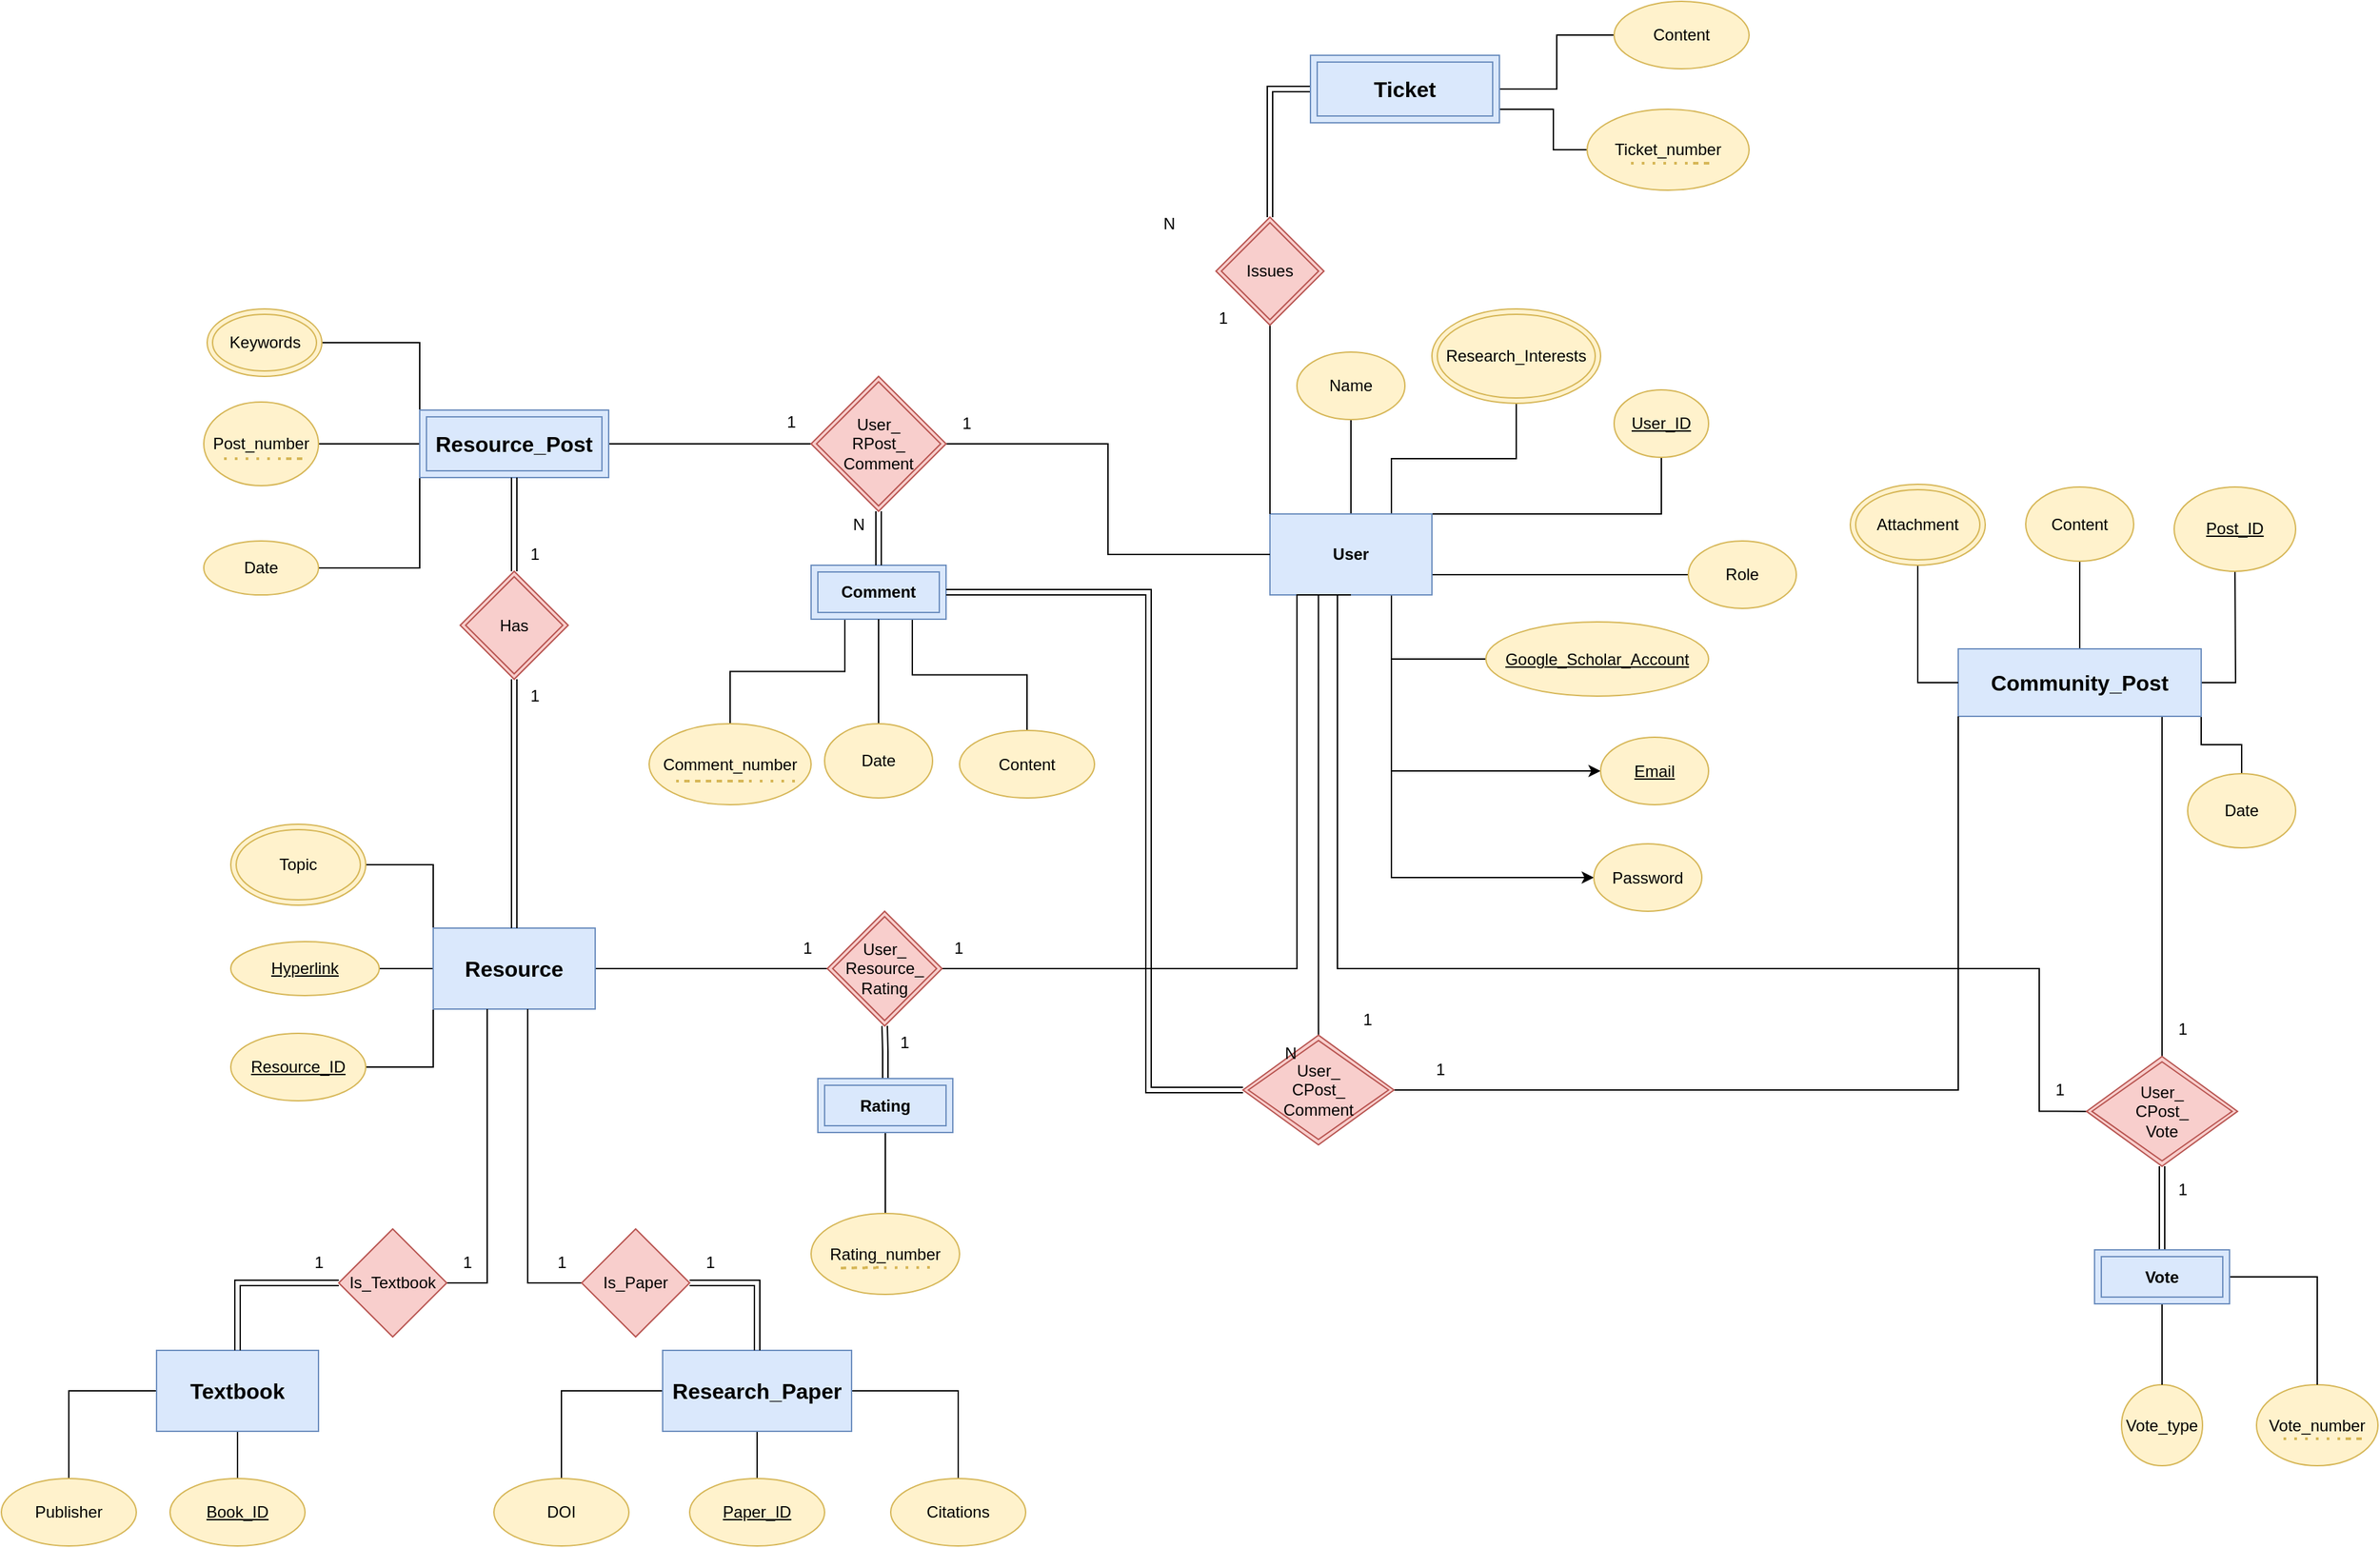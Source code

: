 <mxfile version="21.0.10" type="github">
  <diagram id="R2lEEEUBdFMjLlhIrx00" name="Page-1">
    <mxGraphModel dx="2935" dy="1736" grid="1" gridSize="10" guides="1" tooltips="1" connect="1" arrows="1" fold="1" page="1" pageScale="1" pageWidth="850" pageHeight="1100" math="0" shadow="0" extFonts="Permanent Marker^https://fonts.googleapis.com/css?family=Permanent+Marker">
      <root>
        <mxCell id="0" />
        <mxCell id="1" parent="0" />
        <mxCell id="YpXeeTf7qJ5zj5Ovl2NS-48" value="" style="edgeStyle=orthogonalEdgeStyle;rounded=0;orthogonalLoop=1;jettySize=auto;html=1;endArrow=none;endFill=0;" parent="1" source="YpXeeTf7qJ5zj5Ovl2NS-2" target="YpXeeTf7qJ5zj5Ovl2NS-47" edge="1">
          <mxGeometry relative="1" as="geometry">
            <Array as="points">
              <mxPoint x="120" y="220" />
            </Array>
          </mxGeometry>
        </mxCell>
        <mxCell id="YpXeeTf7qJ5zj5Ovl2NS-55" value="" style="edgeStyle=orthogonalEdgeStyle;rounded=0;orthogonalLoop=1;jettySize=auto;html=1;endArrow=none;endFill=0;" parent="1" source="YpXeeTf7qJ5zj5Ovl2NS-2" target="YpXeeTf7qJ5zj5Ovl2NS-54" edge="1">
          <mxGeometry relative="1" as="geometry" />
        </mxCell>
        <mxCell id="YpXeeTf7qJ5zj5Ovl2NS-58" style="edgeStyle=orthogonalEdgeStyle;rounded=0;orthogonalLoop=1;jettySize=auto;html=1;exitX=0.75;exitY=1;exitDx=0;exitDy=0;entryX=0;entryY=0.5;entryDx=0;entryDy=0;endArrow=none;endFill=0;" parent="1" source="YpXeeTf7qJ5zj5Ovl2NS-2" target="YpXeeTf7qJ5zj5Ovl2NS-57" edge="1">
          <mxGeometry relative="1" as="geometry" />
        </mxCell>
        <mxCell id="YpXeeTf7qJ5zj5Ovl2NS-68" style="edgeStyle=orthogonalEdgeStyle;rounded=0;orthogonalLoop=1;jettySize=auto;html=1;exitX=0.75;exitY=0;exitDx=0;exitDy=0;entryX=0.5;entryY=1;entryDx=0;entryDy=0;endArrow=none;endFill=0;" parent="1" source="YpXeeTf7qJ5zj5Ovl2NS-2" target="YpXeeTf7qJ5zj5Ovl2NS-67" edge="1">
          <mxGeometry relative="1" as="geometry" />
        </mxCell>
        <mxCell id="wfZaujD2MZ1aF3UCjnc5-3" style="edgeStyle=orthogonalEdgeStyle;rounded=0;orthogonalLoop=1;jettySize=auto;html=1;exitX=1;exitY=0.75;exitDx=0;exitDy=0;endArrow=none;endFill=0;entryX=0;entryY=0.5;entryDx=0;entryDy=0;" parent="1" source="YpXeeTf7qJ5zj5Ovl2NS-2" edge="1" target="wfZaujD2MZ1aF3UCjnc5-2">
          <mxGeometry relative="1" as="geometry">
            <mxPoint x="120" y="265.211" as="targetPoint" />
          </mxGeometry>
        </mxCell>
        <mxCell id="wfZaujD2MZ1aF3UCjnc5-15" style="edgeStyle=orthogonalEdgeStyle;rounded=0;orthogonalLoop=1;jettySize=auto;html=1;exitX=0.75;exitY=1;exitDx=0;exitDy=0;entryX=0;entryY=0.5;entryDx=0;entryDy=0;" parent="1" source="YpXeeTf7qJ5zj5Ovl2NS-2" target="CcATFbNi5NQpu170G1Sn-8" edge="1">
          <mxGeometry relative="1" as="geometry" />
        </mxCell>
        <mxCell id="wfZaujD2MZ1aF3UCjnc5-16" style="edgeStyle=orthogonalEdgeStyle;rounded=0;orthogonalLoop=1;jettySize=auto;html=1;exitX=0.5;exitY=1;exitDx=0;exitDy=0;entryX=0;entryY=0.5;entryDx=0;entryDy=0;" parent="1" source="YpXeeTf7qJ5zj5Ovl2NS-2" target="CcATFbNi5NQpu170G1Sn-10" edge="1">
          <mxGeometry relative="1" as="geometry">
            <Array as="points">
              <mxPoint x="-80" y="280" />
              <mxPoint x="-80" y="490" />
            </Array>
          </mxGeometry>
        </mxCell>
        <mxCell id="YpXeeTf7qJ5zj5Ovl2NS-2" value="User" style="rounded=0;whiteSpace=wrap;html=1;fontStyle=1;fillColor=#dae8fc;strokeColor=#6c8ebf;" parent="1" vertex="1">
          <mxGeometry x="-170" y="220" width="120" height="60" as="geometry" />
        </mxCell>
        <mxCell id="CcATFbNi5NQpu170G1Sn-26" style="edgeStyle=orthogonalEdgeStyle;rounded=0;orthogonalLoop=1;jettySize=auto;html=1;exitX=1;exitY=1;exitDx=0;exitDy=0;entryX=0;entryY=0.5;entryDx=0;entryDy=0;endArrow=none;endFill=0;" parent="1" source="QStKEDk6KylnoWYYGcLN-6" target="QStKEDk6KylnoWYYGcLN-15" edge="1">
          <mxGeometry relative="1" as="geometry">
            <mxPoint x="-110" y="-60" as="sourcePoint" />
            <mxPoint x="-10" y="-20" as="targetPoint" />
            <Array as="points">
              <mxPoint y="-80" />
              <mxPoint x="40" y="-80" />
              <mxPoint x="40" y="-50" />
            </Array>
          </mxGeometry>
        </mxCell>
        <mxCell id="CcATFbNi5NQpu170G1Sn-56" style="edgeStyle=orthogonalEdgeStyle;rounded=0;orthogonalLoop=1;jettySize=auto;html=1;entryX=0.5;entryY=0;entryDx=0;entryDy=0;endArrow=none;endFill=0;" parent="1" source="YpXeeTf7qJ5zj5Ovl2NS-4" target="CcATFbNi5NQpu170G1Sn-55" edge="1">
          <mxGeometry relative="1" as="geometry" />
        </mxCell>
        <mxCell id="vjulIX2V4j6uV4gn_BUf-6" style="edgeStyle=orthogonalEdgeStyle;rounded=0;orthogonalLoop=1;jettySize=auto;html=1;exitX=0;exitY=0.5;exitDx=0;exitDy=0;entryX=0.5;entryY=0;entryDx=0;entryDy=0;endArrow=none;endFill=0;" edge="1" parent="1" source="YpXeeTf7qJ5zj5Ovl2NS-4" target="vjulIX2V4j6uV4gn_BUf-5">
          <mxGeometry relative="1" as="geometry" />
        </mxCell>
        <mxCell id="YpXeeTf7qJ5zj5Ovl2NS-4" value="&lt;meta charset=&quot;utf-8&quot;&gt;&lt;b id=&quot;docs-internal-guid-718b6a08-7fff-b9a7-0453-49510cfb1dfd&quot; style=&quot;font-weight:normal;&quot;&gt;&lt;span style=&quot;font-size: 12pt; font-family: Arial; color: rgb(0, 0, 0); background-color: transparent; font-weight: 700; font-style: normal; font-variant: normal; text-decoration: none; vertical-align: baseline;&quot;&gt;Textbook&lt;/span&gt;&lt;/b&gt;" style="rounded=0;whiteSpace=wrap;html=1;fillColor=#dae8fc;strokeColor=#6c8ebf;" parent="1" vertex="1">
          <mxGeometry x="-995" y="840" width="120" height="60" as="geometry" />
        </mxCell>
        <mxCell id="YpXeeTf7qJ5zj5Ovl2NS-78" value="" style="edgeStyle=orthogonalEdgeStyle;rounded=0;orthogonalLoop=1;jettySize=auto;html=1;endArrow=none;endFill=0;" parent="1" source="YpXeeTf7qJ5zj5Ovl2NS-5" target="YpXeeTf7qJ5zj5Ovl2NS-77" edge="1">
          <mxGeometry relative="1" as="geometry" />
        </mxCell>
        <mxCell id="CcATFbNi5NQpu170G1Sn-7" style="edgeStyle=orthogonalEdgeStyle;rounded=0;orthogonalLoop=1;jettySize=auto;html=1;exitX=1;exitY=0.5;exitDx=0;exitDy=0;entryX=0.5;entryY=1;entryDx=0;entryDy=0;endArrow=none;endFill=0;" parent="1" source="YpXeeTf7qJ5zj5Ovl2NS-5" edge="1">
          <mxGeometry relative="1" as="geometry">
            <mxPoint x="545" y="255" as="targetPoint" />
          </mxGeometry>
        </mxCell>
        <mxCell id="QStKEDk6KylnoWYYGcLN-10" style="edgeStyle=orthogonalEdgeStyle;rounded=0;orthogonalLoop=1;jettySize=auto;html=1;exitX=1;exitY=1;exitDx=0;exitDy=0;entryX=0;entryY=0;entryDx=0;entryDy=0;endArrow=none;endFill=0;" parent="1" source="YpXeeTf7qJ5zj5Ovl2NS-5" target="QStKEDk6KylnoWYYGcLN-9" edge="1">
          <mxGeometry relative="1" as="geometry">
            <Array as="points">
              <mxPoint x="520" y="391" />
              <mxPoint x="550" y="391" />
              <mxPoint x="550" y="421" />
            </Array>
          </mxGeometry>
        </mxCell>
        <mxCell id="Ibue7dsVGTLs8TL3Xg4G-1" style="edgeStyle=orthogonalEdgeStyle;rounded=0;orthogonalLoop=1;jettySize=auto;html=1;exitX=0.5;exitY=1;exitDx=0;exitDy=0;entryX=0.5;entryY=0;entryDx=0;entryDy=0;endArrow=none;endFill=0;" parent="1" target="YpXeeTf7qJ5zj5Ovl2NS-74" edge="1">
          <mxGeometry relative="1" as="geometry">
            <mxPoint x="430" y="327" as="sourcePoint" />
          </mxGeometry>
        </mxCell>
        <mxCell id="YpXeeTf7qJ5zj5Ovl2NS-5" value="&lt;b id=&quot;docs-internal-guid-7c196727-7fff-cf44-8b81-c02ef0bab3d8&quot; style=&quot;font-weight:normal;&quot;&gt;&lt;span style=&quot;font-size: 12pt; font-family: Arial; color: rgb(0, 0, 0); background-color: transparent; font-weight: 700; font-style: normal; font-variant: normal; text-decoration: none; vertical-align: baseline;&quot;&gt;Community_Post&lt;/span&gt;&lt;/b&gt;" style="rounded=0;whiteSpace=wrap;html=1;fillColor=#dae8fc;strokeColor=#6c8ebf;" parent="1" vertex="1">
          <mxGeometry x="340" y="320" width="180" height="50" as="geometry" />
        </mxCell>
        <mxCell id="YpXeeTf7qJ5zj5Ovl2NS-88" style="edgeStyle=orthogonalEdgeStyle;rounded=0;orthogonalLoop=1;jettySize=auto;html=1;shape=link;exitX=0.5;exitY=0;exitDx=0;exitDy=0;" parent="1" source="YpXeeTf7qJ5zj5Ovl2NS-89" target="YpXeeTf7qJ5zj5Ovl2NS-86" edge="1">
          <mxGeometry relative="1" as="geometry">
            <mxPoint x="-975" y="939.5" as="sourcePoint" />
          </mxGeometry>
        </mxCell>
        <mxCell id="CcATFbNi5NQpu170G1Sn-46" style="edgeStyle=orthogonalEdgeStyle;rounded=0;orthogonalLoop=1;jettySize=auto;html=1;exitX=0;exitY=0.5;exitDx=0;exitDy=0;entryX=1;entryY=0.5;entryDx=0;entryDy=0;endArrow=none;endFill=0;" parent="1" source="YpXeeTf7qJ5zj5Ovl2NS-12" target="CcATFbNi5NQpu170G1Sn-44" edge="1">
          <mxGeometry relative="1" as="geometry" />
        </mxCell>
        <mxCell id="CcATFbNi5NQpu170G1Sn-50" style="edgeStyle=orthogonalEdgeStyle;rounded=0;orthogonalLoop=1;jettySize=auto;html=1;exitX=0;exitY=0;exitDx=0;exitDy=0;endArrow=none;endFill=0;entryX=1;entryY=0.5;entryDx=0;entryDy=0;" parent="1" source="YpXeeTf7qJ5zj5Ovl2NS-12" target="CcATFbNi5NQpu170G1Sn-49" edge="1">
          <mxGeometry relative="1" as="geometry" />
        </mxCell>
        <mxCell id="CcATFbNi5NQpu170G1Sn-59" style="edgeStyle=orthogonalEdgeStyle;rounded=0;orthogonalLoop=1;jettySize=auto;html=1;exitX=0;exitY=1;exitDx=0;exitDy=0;entryX=1;entryY=0.5;entryDx=0;entryDy=0;endArrow=none;endFill=0;" parent="1" source="YpXeeTf7qJ5zj5Ovl2NS-12" target="CcATFbNi5NQpu170G1Sn-57" edge="1">
          <mxGeometry relative="1" as="geometry" />
        </mxCell>
        <mxCell id="QStKEDk6KylnoWYYGcLN-29" style="edgeStyle=orthogonalEdgeStyle;rounded=0;orthogonalLoop=1;jettySize=auto;html=1;exitX=1;exitY=0.5;exitDx=0;exitDy=0;entryX=0;entryY=0.5;entryDx=0;entryDy=0;endArrow=none;endFill=0;" parent="1" source="YpXeeTf7qJ5zj5Ovl2NS-12" target="YpXeeTf7qJ5zj5Ovl2NS-86" edge="1">
          <mxGeometry relative="1" as="geometry" />
        </mxCell>
        <mxCell id="YpXeeTf7qJ5zj5Ovl2NS-12" value="&lt;span style=&quot;border-color: var(--border-color); color: rgb(0, 0, 0); font-family: Arial; font-size: 16px; font-style: normal; font-variant-ligatures: normal; font-variant-caps: normal; letter-spacing: normal; orphans: 2; text-align: center; text-indent: 0px; text-transform: none; widows: 2; word-spacing: 0px; -webkit-text-stroke-width: 0px; text-decoration-thickness: initial; text-decoration-style: initial; text-decoration-color: initial;&quot;&gt;Resource&lt;/span&gt;" style="rounded=0;whiteSpace=wrap;html=1;fillColor=#dae8fc;strokeColor=#6c8ebf;fontStyle=1;labelBackgroundColor=none;" parent="1" vertex="1">
          <mxGeometry x="-790" y="527" width="120" height="60" as="geometry" />
        </mxCell>
        <mxCell id="CcATFbNi5NQpu170G1Sn-54" style="edgeStyle=orthogonalEdgeStyle;rounded=0;orthogonalLoop=1;jettySize=auto;html=1;entryX=0.5;entryY=0;entryDx=0;entryDy=0;endArrow=none;endFill=0;" parent="1" source="YpXeeTf7qJ5zj5Ovl2NS-16" target="CcATFbNi5NQpu170G1Sn-53" edge="1">
          <mxGeometry relative="1" as="geometry" />
        </mxCell>
        <mxCell id="vjulIX2V4j6uV4gn_BUf-8" style="edgeStyle=orthogonalEdgeStyle;rounded=0;orthogonalLoop=1;jettySize=auto;html=1;exitX=1;exitY=0.5;exitDx=0;exitDy=0;entryX=0.5;entryY=0;entryDx=0;entryDy=0;endArrow=none;endFill=0;" edge="1" parent="1" source="YpXeeTf7qJ5zj5Ovl2NS-16" target="vjulIX2V4j6uV4gn_BUf-7">
          <mxGeometry relative="1" as="geometry" />
        </mxCell>
        <mxCell id="vjulIX2V4j6uV4gn_BUf-10" style="edgeStyle=orthogonalEdgeStyle;rounded=0;orthogonalLoop=1;jettySize=auto;html=1;exitX=0;exitY=0.5;exitDx=0;exitDy=0;entryX=0.5;entryY=0;entryDx=0;entryDy=0;endArrow=none;endFill=0;" edge="1" parent="1" source="YpXeeTf7qJ5zj5Ovl2NS-16" target="vjulIX2V4j6uV4gn_BUf-9">
          <mxGeometry relative="1" as="geometry" />
        </mxCell>
        <mxCell id="YpXeeTf7qJ5zj5Ovl2NS-16" value="&lt;font face=&quot;Arial&quot;&gt;&lt;span style=&quot;font-size: 16px;&quot;&gt;&lt;b&gt;Research_Paper&lt;/b&gt;&lt;/span&gt;&lt;/font&gt;" style="rounded=0;whiteSpace=wrap;html=1;fillColor=#dae8fc;strokeColor=#6c8ebf;" parent="1" vertex="1">
          <mxGeometry x="-620" y="840" width="140" height="60" as="geometry" />
        </mxCell>
        <mxCell id="YpXeeTf7qJ5zj5Ovl2NS-24" style="edgeStyle=orthogonalEdgeStyle;rounded=0;orthogonalLoop=1;jettySize=auto;html=1;exitX=0;exitY=0.5;exitDx=0;exitDy=0;endArrow=none;endFill=0;entryX=0.5;entryY=1;entryDx=0;entryDy=0;" parent="1" source="YpXeeTf7qJ5zj5Ovl2NS-74" target="YpXeeTf7qJ5zj5Ovl2NS-2" edge="1">
          <mxGeometry relative="1" as="geometry">
            <mxPoint x="120" y="557" as="sourcePoint" />
            <mxPoint x="-110" y="320" as="targetPoint" />
            <Array as="points">
              <mxPoint x="400" y="663" />
              <mxPoint x="400" y="557" />
              <mxPoint x="-120" y="557" />
              <mxPoint x="-120" y="280" />
            </Array>
          </mxGeometry>
        </mxCell>
        <mxCell id="YpXeeTf7qJ5zj5Ovl2NS-29" value="Vote_number" style="ellipse;whiteSpace=wrap;html=1;fillColor=#fff2cc;strokeColor=#d6b656;" parent="1" vertex="1">
          <mxGeometry x="561" y="865.5" width="90" height="60" as="geometry" />
        </mxCell>
        <mxCell id="YpXeeTf7qJ5zj5Ovl2NS-38" style="edgeStyle=orthogonalEdgeStyle;rounded=0;orthogonalLoop=1;jettySize=auto;html=1;exitX=1;exitY=0.5;exitDx=0;exitDy=0;entryX=0.5;entryY=0;entryDx=0;entryDy=0;endArrow=none;endFill=0;" parent="1" source="YpXeeTf7qJ5zj5Ovl2NS-45" target="YpXeeTf7qJ5zj5Ovl2NS-29" edge="1">
          <mxGeometry relative="1" as="geometry">
            <mxPoint x="551" y="785.5" as="sourcePoint" />
          </mxGeometry>
        </mxCell>
        <mxCell id="YpXeeTf7qJ5zj5Ovl2NS-32" value="" style="endArrow=none;dashed=1;html=1;dashPattern=1 3;strokeWidth=2;rounded=0;fillColor=#fff2cc;strokeColor=#d6b656;" parent="1" edge="1">
          <mxGeometry width="50" height="50" relative="1" as="geometry">
            <mxPoint x="581" y="905.5" as="sourcePoint" />
            <mxPoint x="621" y="905.5" as="targetPoint" />
            <Array as="points">
              <mxPoint x="641" y="905.5" />
            </Array>
          </mxGeometry>
        </mxCell>
        <mxCell id="YpXeeTf7qJ5zj5Ovl2NS-36" value="Vote_type" style="ellipse;whiteSpace=wrap;html=1;fillColor=#fff2cc;strokeColor=#d6b656;" parent="1" vertex="1">
          <mxGeometry x="461" y="865.5" width="60" height="60" as="geometry" />
        </mxCell>
        <mxCell id="YpXeeTf7qJ5zj5Ovl2NS-46" style="edgeStyle=orthogonalEdgeStyle;rounded=0;orthogonalLoop=1;jettySize=auto;html=1;exitX=0.5;exitY=1;exitDx=0;exitDy=0;entryX=0.5;entryY=0;entryDx=0;entryDy=0;endArrow=none;endFill=0;" parent="1" source="YpXeeTf7qJ5zj5Ovl2NS-45" target="YpXeeTf7qJ5zj5Ovl2NS-36" edge="1">
          <mxGeometry relative="1" as="geometry" />
        </mxCell>
        <mxCell id="Ibue7dsVGTLs8TL3Xg4G-2" style="edgeStyle=orthogonalEdgeStyle;rounded=0;orthogonalLoop=1;jettySize=auto;html=1;exitX=0.5;exitY=0;exitDx=0;exitDy=0;entryX=0.5;entryY=1;entryDx=0;entryDy=0;shape=link;" parent="1" source="YpXeeTf7qJ5zj5Ovl2NS-45" target="YpXeeTf7qJ5zj5Ovl2NS-74" edge="1">
          <mxGeometry relative="1" as="geometry" />
        </mxCell>
        <mxCell id="YpXeeTf7qJ5zj5Ovl2NS-45" value="Vote" style="shape=ext;margin=3;double=1;whiteSpace=wrap;html=1;align=center;fillColor=#dae8fc;strokeColor=#6c8ebf;fontStyle=1" parent="1" vertex="1">
          <mxGeometry x="441" y="765.5" width="100" height="40" as="geometry" />
        </mxCell>
        <mxCell id="YpXeeTf7qJ5zj5Ovl2NS-47" value="&lt;u&gt;User_ID&lt;/u&gt;" style="ellipse;whiteSpace=wrap;html=1;rounded=0;fillColor=#fff2cc;strokeColor=#d6b656;" parent="1" vertex="1">
          <mxGeometry x="85" y="128" width="70" height="50" as="geometry" />
        </mxCell>
        <mxCell id="YpXeeTf7qJ5zj5Ovl2NS-54" value="Name" style="ellipse;whiteSpace=wrap;html=1;rounded=0;fillColor=#fff2cc;strokeColor=#d6b656;" parent="1" vertex="1">
          <mxGeometry x="-150" y="100" width="80" height="50" as="geometry" />
        </mxCell>
        <mxCell id="YpXeeTf7qJ5zj5Ovl2NS-57" value="Google_Scholar_Account" style="ellipse;html=1;rounded=0;whiteSpace=wrap;fontStyle=4;fillColor=#fff2cc;strokeColor=#d6b656;" parent="1" vertex="1">
          <mxGeometry x="-10" y="300" width="165" height="55" as="geometry" />
        </mxCell>
        <mxCell id="YpXeeTf7qJ5zj5Ovl2NS-67" value="&lt;span style=&quot;color: rgb(0, 0, 0); font-family: Helvetica; font-size: 12px; font-style: normal; font-variant-ligatures: normal; font-variant-caps: normal; font-weight: 400; letter-spacing: normal; orphans: 2; text-align: center; text-indent: 0px; text-transform: none; widows: 2; word-spacing: 0px; -webkit-text-stroke-width: 0px; text-decoration-thickness: initial; text-decoration-style: initial; text-decoration-color: initial; float: none; display: inline !important;&quot;&gt;Research_Interests&lt;/span&gt;" style="ellipse;shape=doubleEllipse;whiteSpace=wrap;html=1;fillColor=#fff2cc;strokeColor=#d6b656;labelBackgroundColor=none;" parent="1" vertex="1">
          <mxGeometry x="-50" y="68" width="125" height="70" as="geometry" />
        </mxCell>
        <mxCell id="YpXeeTf7qJ5zj5Ovl2NS-74" value="User_&lt;br&gt;CPost_&lt;br&gt;Vote" style="shape=rhombus;double=1;perimeter=rhombusPerimeter;whiteSpace=wrap;html=1;align=center;fillColor=#f8cecc;strokeColor=#b85450;" parent="1" vertex="1">
          <mxGeometry x="435.07" y="622.14" width="111.87" height="81.36" as="geometry" />
        </mxCell>
        <mxCell id="YpXeeTf7qJ5zj5Ovl2NS-77" value="Content" style="ellipse;whiteSpace=wrap;html=1;rounded=0;fillColor=#fff2cc;strokeColor=#d6b656;" parent="1" vertex="1">
          <mxGeometry x="390" y="200" width="80" height="55" as="geometry" />
        </mxCell>
        <mxCell id="Ibue7dsVGTLs8TL3Xg4G-25" style="edgeStyle=orthogonalEdgeStyle;rounded=0;orthogonalLoop=1;jettySize=auto;html=1;exitX=1;exitY=0.5;exitDx=0;exitDy=0;entryX=0.5;entryY=0;entryDx=0;entryDy=0;shape=link;" parent="1" source="YpXeeTf7qJ5zj5Ovl2NS-80" target="YpXeeTf7qJ5zj5Ovl2NS-16" edge="1">
          <mxGeometry relative="1" as="geometry" />
        </mxCell>
        <mxCell id="Ibue7dsVGTLs8TL3Xg4G-26" style="edgeStyle=orthogonalEdgeStyle;rounded=0;orthogonalLoop=1;jettySize=auto;html=1;exitX=0;exitY=0.5;exitDx=0;exitDy=0;endArrow=none;endFill=0;" parent="1" source="YpXeeTf7qJ5zj5Ovl2NS-80" target="YpXeeTf7qJ5zj5Ovl2NS-12" edge="1">
          <mxGeometry relative="1" as="geometry">
            <Array as="points">
              <mxPoint x="-720" y="790" />
            </Array>
          </mxGeometry>
        </mxCell>
        <mxCell id="YpXeeTf7qJ5zj5Ovl2NS-80" value="Is_Paper" style="rhombus;whiteSpace=wrap;html=1;fillColor=#f8cecc;strokeColor=#b85450;" parent="1" vertex="1">
          <mxGeometry x="-680" y="750" width="80" height="80" as="geometry" />
        </mxCell>
        <mxCell id="YpXeeTf7qJ5zj5Ovl2NS-84" style="edgeStyle=orthogonalEdgeStyle;rounded=0;orthogonalLoop=1;jettySize=auto;html=1;entryX=0.5;entryY=0;entryDx=0;entryDy=0;endArrow=none;endFill=0;shape=link;" parent="1" source="YpXeeTf7qJ5zj5Ovl2NS-83" target="YpXeeTf7qJ5zj5Ovl2NS-4" edge="1">
          <mxGeometry relative="1" as="geometry" />
        </mxCell>
        <mxCell id="Ibue7dsVGTLs8TL3Xg4G-24" style="edgeStyle=orthogonalEdgeStyle;rounded=0;orthogonalLoop=1;jettySize=auto;html=1;exitX=1;exitY=0.5;exitDx=0;exitDy=0;endArrow=none;endFill=0;" parent="1" source="YpXeeTf7qJ5zj5Ovl2NS-83" target="YpXeeTf7qJ5zj5Ovl2NS-12" edge="1">
          <mxGeometry relative="1" as="geometry">
            <mxPoint x="-719.842" y="590" as="targetPoint" />
            <Array as="points">
              <mxPoint x="-750" y="790" />
            </Array>
          </mxGeometry>
        </mxCell>
        <mxCell id="YpXeeTf7qJ5zj5Ovl2NS-83" value="Is_Textbook" style="rhombus;whiteSpace=wrap;html=1;fillColor=#f8cecc;strokeColor=#b85450;" parent="1" vertex="1">
          <mxGeometry x="-860" y="750" width="80" height="80" as="geometry" />
        </mxCell>
        <mxCell id="Ibue7dsVGTLs8TL3Xg4G-14" style="edgeStyle=orthogonalEdgeStyle;rounded=0;orthogonalLoop=1;jettySize=auto;html=1;exitX=1;exitY=0.5;exitDx=0;exitDy=0;entryX=0.5;entryY=1;entryDx=0;entryDy=0;endArrow=none;endFill=0;" parent="1" source="YpXeeTf7qJ5zj5Ovl2NS-86" target="YpXeeTf7qJ5zj5Ovl2NS-2" edge="1">
          <mxGeometry relative="1" as="geometry">
            <Array as="points">
              <mxPoint x="-150" y="557" />
              <mxPoint x="-150" y="280" />
            </Array>
          </mxGeometry>
        </mxCell>
        <mxCell id="YpXeeTf7qJ5zj5Ovl2NS-86" value="User_&lt;br&gt;Resource_&lt;br&gt;Rating" style="shape=rhombus;double=1;perimeter=rhombusPerimeter;whiteSpace=wrap;html=1;align=center;fillColor=#f8cecc;strokeColor=#b85450;" parent="1" vertex="1">
          <mxGeometry x="-498" y="514.5" width="85" height="85" as="geometry" />
        </mxCell>
        <mxCell id="CcATFbNi5NQpu170G1Sn-65" style="edgeStyle=orthogonalEdgeStyle;rounded=0;orthogonalLoop=1;jettySize=auto;html=1;endArrow=none;endFill=0;entryX=0.5;entryY=0;entryDx=0;entryDy=0;exitX=0.5;exitY=1;exitDx=0;exitDy=0;" parent="1" source="YpXeeTf7qJ5zj5Ovl2NS-89" target="CcATFbNi5NQpu170G1Sn-63" edge="1">
          <mxGeometry relative="1" as="geometry">
            <mxPoint x="-465" y="1073.5" as="targetPoint" />
            <mxPoint x="-445" y="698.5" as="sourcePoint" />
          </mxGeometry>
        </mxCell>
        <mxCell id="YpXeeTf7qJ5zj5Ovl2NS-89" value="Rating" style="shape=ext;margin=3;double=1;whiteSpace=wrap;html=1;align=center;rounded=0;fillColor=#dae8fc;strokeColor=#6c8ebf;fontStyle=1" parent="1" vertex="1">
          <mxGeometry x="-505" y="638.5" width="100" height="40" as="geometry" />
        </mxCell>
        <mxCell id="CcATFbNi5NQpu170G1Sn-33" style="edgeStyle=orthogonalEdgeStyle;rounded=0;orthogonalLoop=1;jettySize=auto;html=1;exitX=0;exitY=0.5;exitDx=0;exitDy=0;entryX=1;entryY=0.5;entryDx=0;entryDy=0;endArrow=none;endFill=0;" parent="1" source="YpXeeTf7qJ5zj5Ovl2NS-91" target="QStKEDk6KylnoWYYGcLN-18" edge="1">
          <mxGeometry relative="1" as="geometry">
            <mxPoint x="-850.0" y="168" as="targetPoint" />
          </mxGeometry>
        </mxCell>
        <mxCell id="CcATFbNi5NQpu170G1Sn-36" style="edgeStyle=orthogonalEdgeStyle;rounded=0;orthogonalLoop=1;jettySize=auto;html=1;exitX=0;exitY=1;exitDx=0;exitDy=0;entryX=1;entryY=0.5;entryDx=0;entryDy=0;endArrow=none;endFill=0;" parent="1" source="YpXeeTf7qJ5zj5Ovl2NS-91" target="CcATFbNi5NQpu170G1Sn-35" edge="1">
          <mxGeometry relative="1" as="geometry" />
        </mxCell>
        <mxCell id="CcATFbNi5NQpu170G1Sn-39" style="edgeStyle=orthogonalEdgeStyle;rounded=0;orthogonalLoop=1;jettySize=auto;html=1;exitX=0;exitY=0;exitDx=0;exitDy=0;entryX=1;entryY=0.5;entryDx=0;entryDy=0;endArrow=none;endFill=0;" parent="1" source="YpXeeTf7qJ5zj5Ovl2NS-91" target="CcATFbNi5NQpu170G1Sn-38" edge="1">
          <mxGeometry relative="1" as="geometry" />
        </mxCell>
        <mxCell id="Ibue7dsVGTLs8TL3Xg4G-7" style="edgeStyle=orthogonalEdgeStyle;rounded=0;orthogonalLoop=1;jettySize=auto;html=1;exitX=1;exitY=0.5;exitDx=0;exitDy=0;entryX=0;entryY=0.5;entryDx=0;entryDy=0;endArrow=none;endFill=0;" parent="1" source="YpXeeTf7qJ5zj5Ovl2NS-91" target="YpXeeTf7qJ5zj5Ovl2NS-100" edge="1">
          <mxGeometry relative="1" as="geometry" />
        </mxCell>
        <mxCell id="YpXeeTf7qJ5zj5Ovl2NS-91" value="&lt;b style=&quot;border-color: var(--border-color); font-family: Arial; font-size: 16px;&quot;&gt;Resource_Post&lt;/b&gt;" style="shape=ext;margin=3;double=1;whiteSpace=wrap;html=1;align=center;rounded=0;fillColor=#dae8fc;strokeColor=#6c8ebf;" parent="1" vertex="1">
          <mxGeometry x="-800" y="143" width="140" height="50" as="geometry" />
        </mxCell>
        <mxCell id="YpXeeTf7qJ5zj5Ovl2NS-93" style="edgeStyle=orthogonalEdgeStyle;rounded=0;orthogonalLoop=1;jettySize=auto;html=1;exitX=0.5;exitY=0;exitDx=0;exitDy=0;shape=link;" parent="1" source="YpXeeTf7qJ5zj5Ovl2NS-92" target="YpXeeTf7qJ5zj5Ovl2NS-91" edge="1">
          <mxGeometry relative="1" as="geometry" />
        </mxCell>
        <mxCell id="YpXeeTf7qJ5zj5Ovl2NS-94" style="edgeStyle=orthogonalEdgeStyle;rounded=0;orthogonalLoop=1;jettySize=auto;html=1;exitX=0.5;exitY=1;exitDx=0;exitDy=0;entryX=0.5;entryY=0;entryDx=0;entryDy=0;endArrow=none;endFill=0;shape=link;" parent="1" source="YpXeeTf7qJ5zj5Ovl2NS-92" target="YpXeeTf7qJ5zj5Ovl2NS-12" edge="1">
          <mxGeometry relative="1" as="geometry" />
        </mxCell>
        <mxCell id="YpXeeTf7qJ5zj5Ovl2NS-92" value="Has" style="shape=rhombus;double=1;perimeter=rhombusPerimeter;whiteSpace=wrap;html=1;align=center;fillColor=#f8cecc;strokeColor=#b85450;" parent="1" vertex="1">
          <mxGeometry x="-770" y="262.5" width="80" height="80" as="geometry" />
        </mxCell>
        <mxCell id="CcATFbNi5NQpu170G1Sn-30" style="edgeStyle=orthogonalEdgeStyle;rounded=0;orthogonalLoop=1;jettySize=auto;html=1;exitX=0.75;exitY=1;exitDx=0;exitDy=0;endArrow=none;endFill=0;" parent="1" source="YpXeeTf7qJ5zj5Ovl2NS-99" target="CcATFbNi5NQpu170G1Sn-28" edge="1">
          <mxGeometry relative="1" as="geometry" />
        </mxCell>
        <mxCell id="CcATFbNi5NQpu170G1Sn-31" style="edgeStyle=orthogonalEdgeStyle;rounded=0;orthogonalLoop=1;jettySize=auto;html=1;exitX=0.25;exitY=1;exitDx=0;exitDy=0;endArrow=none;endFill=0;entryX=0.5;entryY=0;entryDx=0;entryDy=0;" parent="1" source="YpXeeTf7qJ5zj5Ovl2NS-99" target="CcATFbNi5NQpu170G1Sn-61" edge="1">
          <mxGeometry relative="1" as="geometry">
            <mxPoint x="-530" y="378" as="targetPoint" />
          </mxGeometry>
        </mxCell>
        <mxCell id="YpXeeTf7qJ5zj5Ovl2NS-99" value="Comment" style="shape=ext;margin=3;double=1;whiteSpace=wrap;html=1;align=center;rounded=0;fillColor=#dae8fc;strokeColor=#6c8ebf;fontStyle=1" parent="1" vertex="1">
          <mxGeometry x="-510" y="258" width="100" height="40" as="geometry" />
        </mxCell>
        <mxCell id="YpXeeTf7qJ5zj5Ovl2NS-104" style="edgeStyle=orthogonalEdgeStyle;rounded=0;orthogonalLoop=1;jettySize=auto;html=1;entryX=0;entryY=0.5;entryDx=0;entryDy=0;endArrow=none;endFill=0;" parent="1" source="YpXeeTf7qJ5zj5Ovl2NS-100" target="YpXeeTf7qJ5zj5Ovl2NS-2" edge="1">
          <mxGeometry relative="1" as="geometry">
            <mxPoint x="-260" y="168" as="targetPoint" />
          </mxGeometry>
        </mxCell>
        <mxCell id="Ibue7dsVGTLs8TL3Xg4G-13" style="edgeStyle=orthogonalEdgeStyle;rounded=0;orthogonalLoop=1;jettySize=auto;html=1;exitX=0.5;exitY=1;exitDx=0;exitDy=0;shape=link;" parent="1" source="YpXeeTf7qJ5zj5Ovl2NS-100" target="YpXeeTf7qJ5zj5Ovl2NS-99" edge="1">
          <mxGeometry relative="1" as="geometry" />
        </mxCell>
        <mxCell id="YpXeeTf7qJ5zj5Ovl2NS-100" value="User_&lt;br&gt;RPost_&lt;br&gt;Comment" style="shape=rhombus;double=1;perimeter=rhombusPerimeter;whiteSpace=wrap;html=1;align=center;fillColor=#f8cecc;strokeColor=#b85450;" parent="1" vertex="1">
          <mxGeometry x="-510" y="118" width="100" height="100" as="geometry" />
        </mxCell>
        <mxCell id="YpXeeTf7qJ5zj5Ovl2NS-106" style="edgeStyle=orthogonalEdgeStyle;rounded=0;orthogonalLoop=1;jettySize=auto;html=1;entryX=0;entryY=0.5;entryDx=0;entryDy=0;shape=link;" parent="1" source="YpXeeTf7qJ5zj5Ovl2NS-105" target="QStKEDk6KylnoWYYGcLN-6" edge="1">
          <mxGeometry relative="1" as="geometry">
            <mxPoint x="-230" y="-90" as="targetPoint" />
          </mxGeometry>
        </mxCell>
        <mxCell id="YpXeeTf7qJ5zj5Ovl2NS-107" style="edgeStyle=orthogonalEdgeStyle;rounded=0;orthogonalLoop=1;jettySize=auto;html=1;entryX=0;entryY=0;entryDx=0;entryDy=0;endArrow=none;endFill=0;" parent="1" source="YpXeeTf7qJ5zj5Ovl2NS-105" target="YpXeeTf7qJ5zj5Ovl2NS-2" edge="1">
          <mxGeometry relative="1" as="geometry" />
        </mxCell>
        <mxCell id="YpXeeTf7qJ5zj5Ovl2NS-105" value="Issues" style="shape=rhombus;double=1;perimeter=rhombusPerimeter;whiteSpace=wrap;html=1;align=center;fillColor=#f8cecc;strokeColor=#b85450;" parent="1" vertex="1">
          <mxGeometry x="-210" width="80" height="80" as="geometry" />
        </mxCell>
        <mxCell id="CcATFbNi5NQpu170G1Sn-4" style="edgeStyle=orthogonalEdgeStyle;rounded=0;orthogonalLoop=1;jettySize=auto;html=1;exitX=0.5;exitY=1;exitDx=0;exitDy=0;entryX=0;entryY=0.5;entryDx=0;entryDy=0;endArrow=none;endFill=0;" parent="1" source="CcATFbNi5NQpu170G1Sn-3" target="YpXeeTf7qJ5zj5Ovl2NS-5" edge="1">
          <mxGeometry relative="1" as="geometry" />
        </mxCell>
        <mxCell id="CcATFbNi5NQpu170G1Sn-3" value="Attachment" style="ellipse;shape=doubleEllipse;whiteSpace=wrap;html=1;fillColor=#fff2cc;strokeColor=#d6b656;" parent="1" vertex="1">
          <mxGeometry x="260" y="198" width="100" height="60" as="geometry" />
        </mxCell>
        <mxCell id="CcATFbNi5NQpu170G1Sn-6" value="Post_ID" style="ellipse;whiteSpace=wrap;html=1;fontStyle=4;fillColor=#fff2cc;strokeColor=#d6b656;" parent="1" vertex="1">
          <mxGeometry x="500" y="200" width="90" height="62.5" as="geometry" />
        </mxCell>
        <mxCell id="CcATFbNi5NQpu170G1Sn-8" value="Email" style="ellipse;whiteSpace=wrap;html=1;fontStyle=4;fillColor=#fff2cc;strokeColor=#d6b656;" parent="1" vertex="1">
          <mxGeometry x="75" y="385.5" width="80" height="50" as="geometry" />
        </mxCell>
        <mxCell id="CcATFbNi5NQpu170G1Sn-10" value="Password" style="ellipse;whiteSpace=wrap;html=1;fillColor=#fff2cc;strokeColor=#d6b656;" parent="1" vertex="1">
          <mxGeometry x="70" y="464.5" width="80" height="50" as="geometry" />
        </mxCell>
        <mxCell id="vjulIX2V4j6uV4gn_BUf-11" style="edgeStyle=orthogonalEdgeStyle;rounded=0;orthogonalLoop=1;jettySize=auto;html=1;exitX=0;exitY=0.5;exitDx=0;exitDy=0;entryX=1;entryY=0.5;entryDx=0;entryDy=0;endArrow=none;endFill=0;" edge="1" parent="1" source="CcATFbNi5NQpu170G1Sn-21" target="QStKEDk6KylnoWYYGcLN-6">
          <mxGeometry relative="1" as="geometry" />
        </mxCell>
        <mxCell id="CcATFbNi5NQpu170G1Sn-21" value="Content" style="ellipse;whiteSpace=wrap;html=1;fillColor=#fff2cc;strokeColor=#d6b656;" parent="1" vertex="1">
          <mxGeometry x="85" y="-160" width="100" height="50" as="geometry" />
        </mxCell>
        <mxCell id="CcATFbNi5NQpu170G1Sn-28" value="Content" style="ellipse;whiteSpace=wrap;html=1;fillColor=#fff2cc;strokeColor=#d6b656;" parent="1" vertex="1">
          <mxGeometry x="-400" y="380.5" width="100" height="50" as="geometry" />
        </mxCell>
        <mxCell id="CcATFbNi5NQpu170G1Sn-35" value="Date" style="ellipse;whiteSpace=wrap;html=1;fillColor=#fff2cc;strokeColor=#d6b656;" parent="1" vertex="1">
          <mxGeometry x="-960" y="240" width="85" height="40" as="geometry" />
        </mxCell>
        <mxCell id="CcATFbNi5NQpu170G1Sn-38" value="Keywords" style="ellipse;shape=doubleEllipse;whiteSpace=wrap;html=1;fillColor=#fff2cc;strokeColor=#d6b656;" parent="1" vertex="1">
          <mxGeometry x="-957.5" y="68" width="85" height="50" as="geometry" />
        </mxCell>
        <mxCell id="CcATFbNi5NQpu170G1Sn-44" value="Hyperlink" style="ellipse;whiteSpace=wrap;html=1;fillColor=#fff2cc;strokeColor=#d6b656;fontStyle=4" parent="1" vertex="1">
          <mxGeometry x="-940" y="537" width="110" height="40" as="geometry" />
        </mxCell>
        <mxCell id="CcATFbNi5NQpu170G1Sn-49" value="Topic" style="ellipse;shape=doubleEllipse;whiteSpace=wrap;html=1;fillColor=#fff2cc;strokeColor=#d6b656;" parent="1" vertex="1">
          <mxGeometry x="-940" y="450" width="100" height="60" as="geometry" />
        </mxCell>
        <mxCell id="CcATFbNi5NQpu170G1Sn-53" value="Paper_ID" style="ellipse;whiteSpace=wrap;html=1;fontStyle=4;fillColor=#fff2cc;strokeColor=#d6b656;" parent="1" vertex="1">
          <mxGeometry x="-600" y="935" width="100" height="50" as="geometry" />
        </mxCell>
        <mxCell id="CcATFbNi5NQpu170G1Sn-55" value="Book_ID" style="ellipse;whiteSpace=wrap;html=1;fontStyle=4;fillColor=#fff2cc;strokeColor=#d6b656;" parent="1" vertex="1">
          <mxGeometry x="-985" y="935" width="100" height="50" as="geometry" />
        </mxCell>
        <mxCell id="CcATFbNi5NQpu170G1Sn-57" value="Resource_ID" style="ellipse;whiteSpace=wrap;html=1;fontStyle=4;fillColor=#fff2cc;strokeColor=#d6b656;" parent="1" vertex="1">
          <mxGeometry x="-940" y="605" width="100" height="50" as="geometry" />
        </mxCell>
        <mxCell id="CcATFbNi5NQpu170G1Sn-61" value="Comment_number" style="ellipse;whiteSpace=wrap;html=1;fillColor=#fff2cc;strokeColor=#d6b656;" parent="1" vertex="1">
          <mxGeometry x="-630" y="375.5" width="120" height="60" as="geometry" />
        </mxCell>
        <mxCell id="CcATFbNi5NQpu170G1Sn-62" value="" style="endArrow=none;dashed=1;html=1;dashPattern=1 3;strokeWidth=2;rounded=0;fillColor=#fff2cc;strokeColor=#d6b656;" parent="1" edge="1">
          <mxGeometry width="50" height="50" relative="1" as="geometry">
            <mxPoint x="-560" y="418" as="sourcePoint" />
            <mxPoint x="-520" y="418" as="targetPoint" />
            <Array as="points">
              <mxPoint x="-610" y="418" />
            </Array>
          </mxGeometry>
        </mxCell>
        <mxCell id="CcATFbNi5NQpu170G1Sn-63" value="Rating_number" style="ellipse;whiteSpace=wrap;html=1;fillColor=#fff2cc;strokeColor=#d6b656;" parent="1" vertex="1">
          <mxGeometry x="-510" y="738.5" width="110" height="60" as="geometry" />
        </mxCell>
        <mxCell id="CcATFbNi5NQpu170G1Sn-64" value="" style="endArrow=none;dashed=1;html=1;dashPattern=1 3;strokeWidth=2;rounded=0;fillColor=#fff2cc;strokeColor=#d6b656;" parent="1" edge="1">
          <mxGeometry width="50" height="50" relative="1" as="geometry">
            <mxPoint x="-460" y="778.5" as="sourcePoint" />
            <mxPoint x="-420" y="778.5" as="targetPoint" />
            <Array as="points">
              <mxPoint x="-490" y="779" />
            </Array>
          </mxGeometry>
        </mxCell>
        <mxCell id="QStKEDk6KylnoWYYGcLN-6" value="&lt;b style=&quot;border-color: var(--border-color); font-family: Arial; font-size: 16px;&quot;&gt;Ticket&lt;/b&gt;" style="shape=ext;margin=3;double=1;whiteSpace=wrap;html=1;align=center;rounded=0;fillColor=#dae8fc;strokeColor=#6c8ebf;" parent="1" vertex="1">
          <mxGeometry x="-140" y="-120" width="140" height="50" as="geometry" />
        </mxCell>
        <mxCell id="QStKEDk6KylnoWYYGcLN-9" value="Date" style="ellipse;whiteSpace=wrap;html=1;rounded=0;fillColor=#fff2cc;strokeColor=#d6b656;" parent="1" vertex="1">
          <mxGeometry x="510" y="412.5" width="80" height="55" as="geometry" />
        </mxCell>
        <mxCell id="QStKEDk6KylnoWYYGcLN-13" style="edgeStyle=orthogonalEdgeStyle;rounded=0;orthogonalLoop=1;jettySize=auto;html=1;exitX=0.5;exitY=0;exitDx=0;exitDy=0;entryX=0.5;entryY=1;entryDx=0;entryDy=0;endArrow=none;endFill=0;" parent="1" source="QStKEDk6KylnoWYYGcLN-12" target="YpXeeTf7qJ5zj5Ovl2NS-99" edge="1">
          <mxGeometry relative="1" as="geometry" />
        </mxCell>
        <mxCell id="QStKEDk6KylnoWYYGcLN-12" value="Date" style="ellipse;whiteSpace=wrap;html=1;rounded=0;fillColor=#fff2cc;strokeColor=#d6b656;" parent="1" vertex="1">
          <mxGeometry x="-500" y="375.5" width="80" height="55" as="geometry" />
        </mxCell>
        <mxCell id="QStKEDk6KylnoWYYGcLN-15" value="Ticket_number" style="ellipse;whiteSpace=wrap;html=1;fillColor=#fff2cc;strokeColor=#d6b656;" parent="1" vertex="1">
          <mxGeometry x="65" y="-80" width="120" height="60" as="geometry" />
        </mxCell>
        <mxCell id="QStKEDk6KylnoWYYGcLN-16" value="" style="endArrow=none;dashed=1;html=1;dashPattern=1 3;strokeWidth=2;rounded=0;fillColor=#fff2cc;strokeColor=#d6b656;" parent="1" edge="1">
          <mxGeometry width="50" height="50" relative="1" as="geometry">
            <mxPoint x="97.5" y="-40.0" as="sourcePoint" />
            <mxPoint x="137.5" y="-40.0" as="targetPoint" />
            <Array as="points">
              <mxPoint x="157.5" y="-40.0" />
            </Array>
          </mxGeometry>
        </mxCell>
        <mxCell id="QStKEDk6KylnoWYYGcLN-17" value="" style="endArrow=none;dashed=1;html=1;dashPattern=1 3;strokeWidth=2;rounded=0;fillColor=#fff2cc;strokeColor=#d6b656;" parent="1" edge="1">
          <mxGeometry width="50" height="50" relative="1" as="geometry">
            <mxPoint x="-945" y="169.0" as="sourcePoint" />
            <mxPoint x="-905" y="169.0" as="targetPoint" />
            <Array as="points">
              <mxPoint x="-885" y="169.0" />
            </Array>
          </mxGeometry>
        </mxCell>
        <mxCell id="QStKEDk6KylnoWYYGcLN-18" value="Post_number" style="ellipse;whiteSpace=wrap;html=1;fillColor=#fff2cc;strokeColor=#d6b656;" parent="1" vertex="1">
          <mxGeometry x="-960" y="137" width="85" height="62" as="geometry" />
        </mxCell>
        <mxCell id="QStKEDk6KylnoWYYGcLN-22" value="" style="endArrow=none;dashed=1;html=1;dashPattern=1 3;strokeWidth=2;rounded=0;fillColor=#fff2cc;strokeColor=#d6b656;" parent="1" edge="1">
          <mxGeometry width="50" height="50" relative="1" as="geometry">
            <mxPoint x="-945" y="179.0" as="sourcePoint" />
            <mxPoint x="-905" y="179.0" as="targetPoint" />
            <Array as="points">
              <mxPoint x="-885" y="179.0" />
            </Array>
          </mxGeometry>
        </mxCell>
        <mxCell id="Ibue7dsVGTLs8TL3Xg4G-4" value="1" style="text;html=1;align=center;verticalAlign=middle;resizable=0;points=[];autosize=1;strokeColor=none;fillColor=none;" parent="1" vertex="1">
          <mxGeometry x="400" y="632" width="30" height="30" as="geometry" />
        </mxCell>
        <mxCell id="Ibue7dsVGTLs8TL3Xg4G-5" value="1" style="text;html=1;align=center;verticalAlign=middle;resizable=0;points=[];autosize=1;strokeColor=none;fillColor=none;" parent="1" vertex="1">
          <mxGeometry x="491" y="587" width="30" height="30" as="geometry" />
        </mxCell>
        <mxCell id="Ibue7dsVGTLs8TL3Xg4G-6" value="1" style="text;html=1;align=center;verticalAlign=middle;resizable=0;points=[];autosize=1;strokeColor=none;fillColor=none;" parent="1" vertex="1">
          <mxGeometry x="491" y="705.5" width="30" height="30" as="geometry" />
        </mxCell>
        <mxCell id="Ibue7dsVGTLs8TL3Xg4G-8" value="1" style="text;html=1;align=center;verticalAlign=middle;resizable=0;points=[];autosize=1;strokeColor=none;fillColor=none;" parent="1" vertex="1">
          <mxGeometry x="-540" y="137" width="30" height="30" as="geometry" />
        </mxCell>
        <mxCell id="Ibue7dsVGTLs8TL3Xg4G-9" value="1" style="text;html=1;align=center;verticalAlign=middle;resizable=0;points=[];autosize=1;strokeColor=none;fillColor=none;" parent="1" vertex="1">
          <mxGeometry x="-410" y="138" width="30" height="30" as="geometry" />
        </mxCell>
        <mxCell id="Ibue7dsVGTLs8TL3Xg4G-10" value="N" style="text;html=1;align=center;verticalAlign=middle;resizable=0;points=[];autosize=1;strokeColor=none;fillColor=none;" parent="1" vertex="1">
          <mxGeometry x="-490" y="212.5" width="30" height="30" as="geometry" />
        </mxCell>
        <mxCell id="Ibue7dsVGTLs8TL3Xg4G-15" value="1" style="text;html=1;align=center;verticalAlign=middle;resizable=0;points=[];autosize=1;strokeColor=none;fillColor=none;" parent="1" vertex="1">
          <mxGeometry x="-528" y="527" width="30" height="30" as="geometry" />
        </mxCell>
        <mxCell id="Ibue7dsVGTLs8TL3Xg4G-17" value="1" style="text;html=1;align=center;verticalAlign=middle;resizable=0;points=[];autosize=1;strokeColor=none;fillColor=none;" parent="1" vertex="1">
          <mxGeometry x="-416" y="527" width="30" height="30" as="geometry" />
        </mxCell>
        <mxCell id="Ibue7dsVGTLs8TL3Xg4G-19" value="1" style="text;html=1;align=center;verticalAlign=middle;resizable=0;points=[];autosize=1;strokeColor=none;fillColor=none;" parent="1" vertex="1">
          <mxGeometry x="-456" y="597" width="30" height="30" as="geometry" />
        </mxCell>
        <mxCell id="Ibue7dsVGTLs8TL3Xg4G-20" value="N" style="text;html=1;align=center;verticalAlign=middle;resizable=0;points=[];autosize=1;strokeColor=none;fillColor=none;" parent="1" vertex="1">
          <mxGeometry x="-260" y="-10" width="30" height="30" as="geometry" />
        </mxCell>
        <mxCell id="Ibue7dsVGTLs8TL3Xg4G-21" value="1" style="text;html=1;align=center;verticalAlign=middle;resizable=0;points=[];autosize=1;strokeColor=none;fillColor=none;" parent="1" vertex="1">
          <mxGeometry x="-220" y="60" width="30" height="30" as="geometry" />
        </mxCell>
        <mxCell id="Ibue7dsVGTLs8TL3Xg4G-22" value="1" style="text;html=1;align=center;verticalAlign=middle;resizable=0;points=[];autosize=1;strokeColor=none;fillColor=none;" parent="1" vertex="1">
          <mxGeometry x="-730" y="340" width="30" height="30" as="geometry" />
        </mxCell>
        <mxCell id="Ibue7dsVGTLs8TL3Xg4G-23" value="1" style="text;html=1;align=center;verticalAlign=middle;resizable=0;points=[];autosize=1;strokeColor=none;fillColor=none;" parent="1" vertex="1">
          <mxGeometry x="-730" y="235" width="30" height="30" as="geometry" />
        </mxCell>
        <mxCell id="Ibue7dsVGTLs8TL3Xg4G-27" value="1" style="text;html=1;align=center;verticalAlign=middle;resizable=0;points=[];autosize=1;strokeColor=none;fillColor=none;" parent="1" vertex="1">
          <mxGeometry x="-890" y="760" width="30" height="30" as="geometry" />
        </mxCell>
        <mxCell id="Ibue7dsVGTLs8TL3Xg4G-28" value="1" style="text;html=1;align=center;verticalAlign=middle;resizable=0;points=[];autosize=1;strokeColor=none;fillColor=none;" parent="1" vertex="1">
          <mxGeometry x="-780" y="760" width="30" height="30" as="geometry" />
        </mxCell>
        <mxCell id="Ibue7dsVGTLs8TL3Xg4G-29" value="1" style="text;html=1;align=center;verticalAlign=middle;resizable=0;points=[];autosize=1;strokeColor=none;fillColor=none;" parent="1" vertex="1">
          <mxGeometry x="-710" y="760" width="30" height="30" as="geometry" />
        </mxCell>
        <mxCell id="Ibue7dsVGTLs8TL3Xg4G-30" value="1" style="text;html=1;align=center;verticalAlign=middle;resizable=0;points=[];autosize=1;strokeColor=none;fillColor=none;" parent="1" vertex="1">
          <mxGeometry x="-600" y="760" width="30" height="30" as="geometry" />
        </mxCell>
        <mxCell id="wfZaujD2MZ1aF3UCjnc5-2" value="Role" style="ellipse;whiteSpace=wrap;html=1;rounded=0;fillColor=#fff2cc;strokeColor=#d6b656;" parent="1" vertex="1">
          <mxGeometry x="140" y="240" width="80" height="50" as="geometry" />
        </mxCell>
        <mxCell id="wfZaujD2MZ1aF3UCjnc5-14" style="edgeStyle=orthogonalEdgeStyle;rounded=0;orthogonalLoop=1;jettySize=auto;html=1;exitX=0;exitY=0.5;exitDx=0;exitDy=0;entryX=1;entryY=0.5;entryDx=0;entryDy=0;endArrow=none;endFill=0;shape=link;" parent="1" source="wfZaujD2MZ1aF3UCjnc5-11" target="YpXeeTf7qJ5zj5Ovl2NS-99" edge="1">
          <mxGeometry relative="1" as="geometry">
            <Array as="points">
              <mxPoint x="-260" y="647" />
              <mxPoint x="-260" y="278" />
            </Array>
          </mxGeometry>
        </mxCell>
        <mxCell id="wfZaujD2MZ1aF3UCjnc5-17" style="edgeStyle=orthogonalEdgeStyle;rounded=0;orthogonalLoop=1;jettySize=auto;html=1;exitX=1;exitY=0.5;exitDx=0;exitDy=0;entryX=0;entryY=1;entryDx=0;entryDy=0;endArrow=none;endFill=0;" parent="1" source="wfZaujD2MZ1aF3UCjnc5-11" target="YpXeeTf7qJ5zj5Ovl2NS-5" edge="1">
          <mxGeometry relative="1" as="geometry" />
        </mxCell>
        <mxCell id="wfZaujD2MZ1aF3UCjnc5-21" style="edgeStyle=orthogonalEdgeStyle;rounded=0;orthogonalLoop=1;jettySize=auto;html=1;exitX=0.5;exitY=0;exitDx=0;exitDy=0;entryX=0.5;entryY=1;entryDx=0;entryDy=0;endArrow=none;endFill=0;" parent="1" source="wfZaujD2MZ1aF3UCjnc5-11" target="YpXeeTf7qJ5zj5Ovl2NS-2" edge="1">
          <mxGeometry relative="1" as="geometry">
            <Array as="points">
              <mxPoint x="-134" y="280" />
            </Array>
          </mxGeometry>
        </mxCell>
        <mxCell id="wfZaujD2MZ1aF3UCjnc5-11" value="User_&lt;br&gt;CPost_&lt;br&gt;Comment" style="shape=rhombus;double=1;perimeter=rhombusPerimeter;whiteSpace=wrap;html=1;align=center;fillColor=#f8cecc;strokeColor=#b85450;" parent="1" vertex="1">
          <mxGeometry x="-190" y="606.32" width="111.87" height="81.36" as="geometry" />
        </mxCell>
        <mxCell id="wfZaujD2MZ1aF3UCjnc5-22" value="1" style="text;html=1;align=center;verticalAlign=middle;resizable=0;points=[];autosize=1;strokeColor=none;fillColor=none;" parent="1" vertex="1">
          <mxGeometry x="-59.06" y="617" width="30" height="30" as="geometry" />
        </mxCell>
        <mxCell id="wfZaujD2MZ1aF3UCjnc5-23" value="1" style="text;html=1;align=center;verticalAlign=middle;resizable=0;points=[];autosize=1;strokeColor=none;fillColor=none;" parent="1" vertex="1">
          <mxGeometry x="-113" y="580" width="30" height="30" as="geometry" />
        </mxCell>
        <mxCell id="wfZaujD2MZ1aF3UCjnc5-24" value="N" style="text;html=1;align=center;verticalAlign=middle;resizable=0;points=[];autosize=1;strokeColor=none;fillColor=none;" parent="1" vertex="1">
          <mxGeometry x="-170" y="605" width="30" height="30" as="geometry" />
        </mxCell>
        <mxCell id="vjulIX2V4j6uV4gn_BUf-5" value="Publisher" style="ellipse;whiteSpace=wrap;html=1;fontStyle=0;fillColor=#fff2cc;strokeColor=#d6b656;" vertex="1" parent="1">
          <mxGeometry x="-1110" y="935" width="100" height="50" as="geometry" />
        </mxCell>
        <mxCell id="vjulIX2V4j6uV4gn_BUf-7" value="Citations" style="ellipse;whiteSpace=wrap;html=1;fontStyle=0;fillColor=#fff2cc;strokeColor=#d6b656;" vertex="1" parent="1">
          <mxGeometry x="-451" y="935" width="100" height="50" as="geometry" />
        </mxCell>
        <mxCell id="vjulIX2V4j6uV4gn_BUf-9" value="DOI" style="ellipse;whiteSpace=wrap;html=1;fontStyle=0;fillColor=#fff2cc;strokeColor=#d6b656;" vertex="1" parent="1">
          <mxGeometry x="-745" y="935" width="100" height="50" as="geometry" />
        </mxCell>
      </root>
    </mxGraphModel>
  </diagram>
</mxfile>
